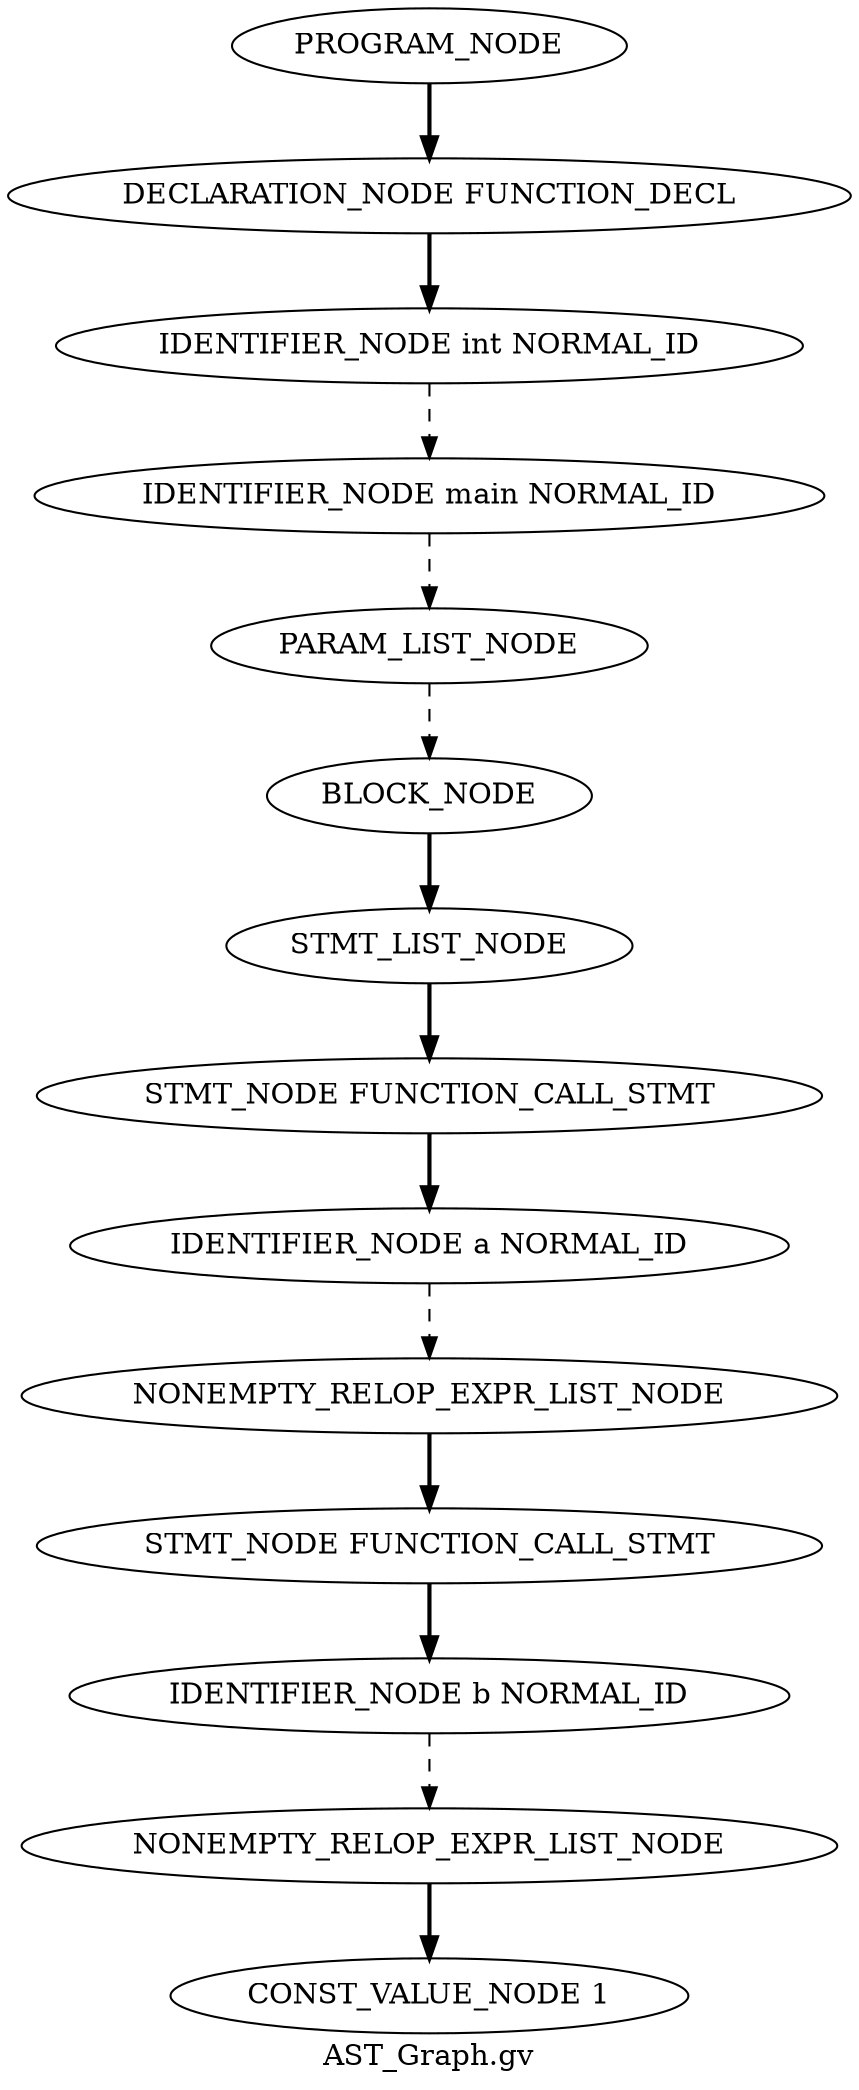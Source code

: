 Digraph AST
{
label = "AST_Graph.gv"
node0 [label ="PROGRAM_NODE"]
node1 [label ="DECLARATION_NODE FUNCTION_DECL"]
node2 [label ="IDENTIFIER_NODE int NORMAL_ID"]
node3 [label ="IDENTIFIER_NODE main NORMAL_ID"]
node4 [label ="PARAM_LIST_NODE"]
node5 [label ="BLOCK_NODE"]
node6 [label ="STMT_LIST_NODE"]
node7 [label ="STMT_NODE FUNCTION_CALL_STMT"]
node8 [label ="IDENTIFIER_NODE a NORMAL_ID"]
node9 [label ="NONEMPTY_RELOP_EXPR_LIST_NODE"]
node10 [label ="STMT_NODE FUNCTION_CALL_STMT"]
node11 [label ="IDENTIFIER_NODE b NORMAL_ID"]
node12 [label ="NONEMPTY_RELOP_EXPR_LIST_NODE"]
node13 [label ="CONST_VALUE_NODE 1"]
node12 -> node13 [style = bold]
node11 -> node12 [style = dashed]
node10 -> node11 [style = bold]
node9 -> node10 [style = bold]
node8 -> node9 [style = dashed]
node7 -> node8 [style = bold]
node6 -> node7 [style = bold]
node5 -> node6 [style = bold]
node4 -> node5 [style = dashed]
node3 -> node4 [style = dashed]
node2 -> node3 [style = dashed]
node1 -> node2 [style = bold]
node0 -> node1 [style = bold]
}
